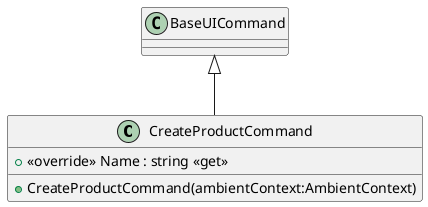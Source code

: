 @startuml
class CreateProductCommand {
    + CreateProductCommand(ambientContext:AmbientContext)
    + <<override>> Name : string <<get>>
}
BaseUICommand <|-- CreateProductCommand
@enduml
